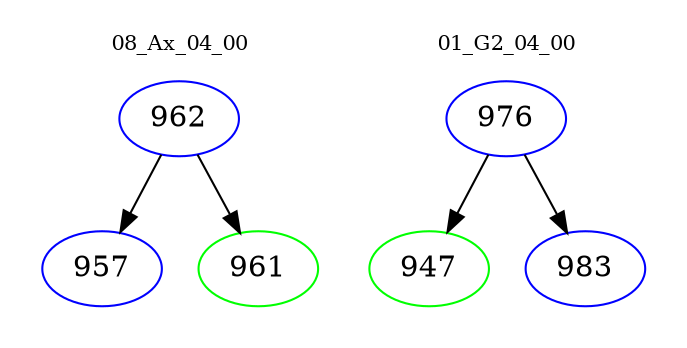 digraph{
subgraph cluster_0 {
color = white
label = "08_Ax_04_00";
fontsize=10;
T0_962 [label="962", color="blue"]
T0_962 -> T0_957 [color="black"]
T0_957 [label="957", color="blue"]
T0_962 -> T0_961 [color="black"]
T0_961 [label="961", color="green"]
}
subgraph cluster_1 {
color = white
label = "01_G2_04_00";
fontsize=10;
T1_976 [label="976", color="blue"]
T1_976 -> T1_947 [color="black"]
T1_947 [label="947", color="green"]
T1_976 -> T1_983 [color="black"]
T1_983 [label="983", color="blue"]
}
}
